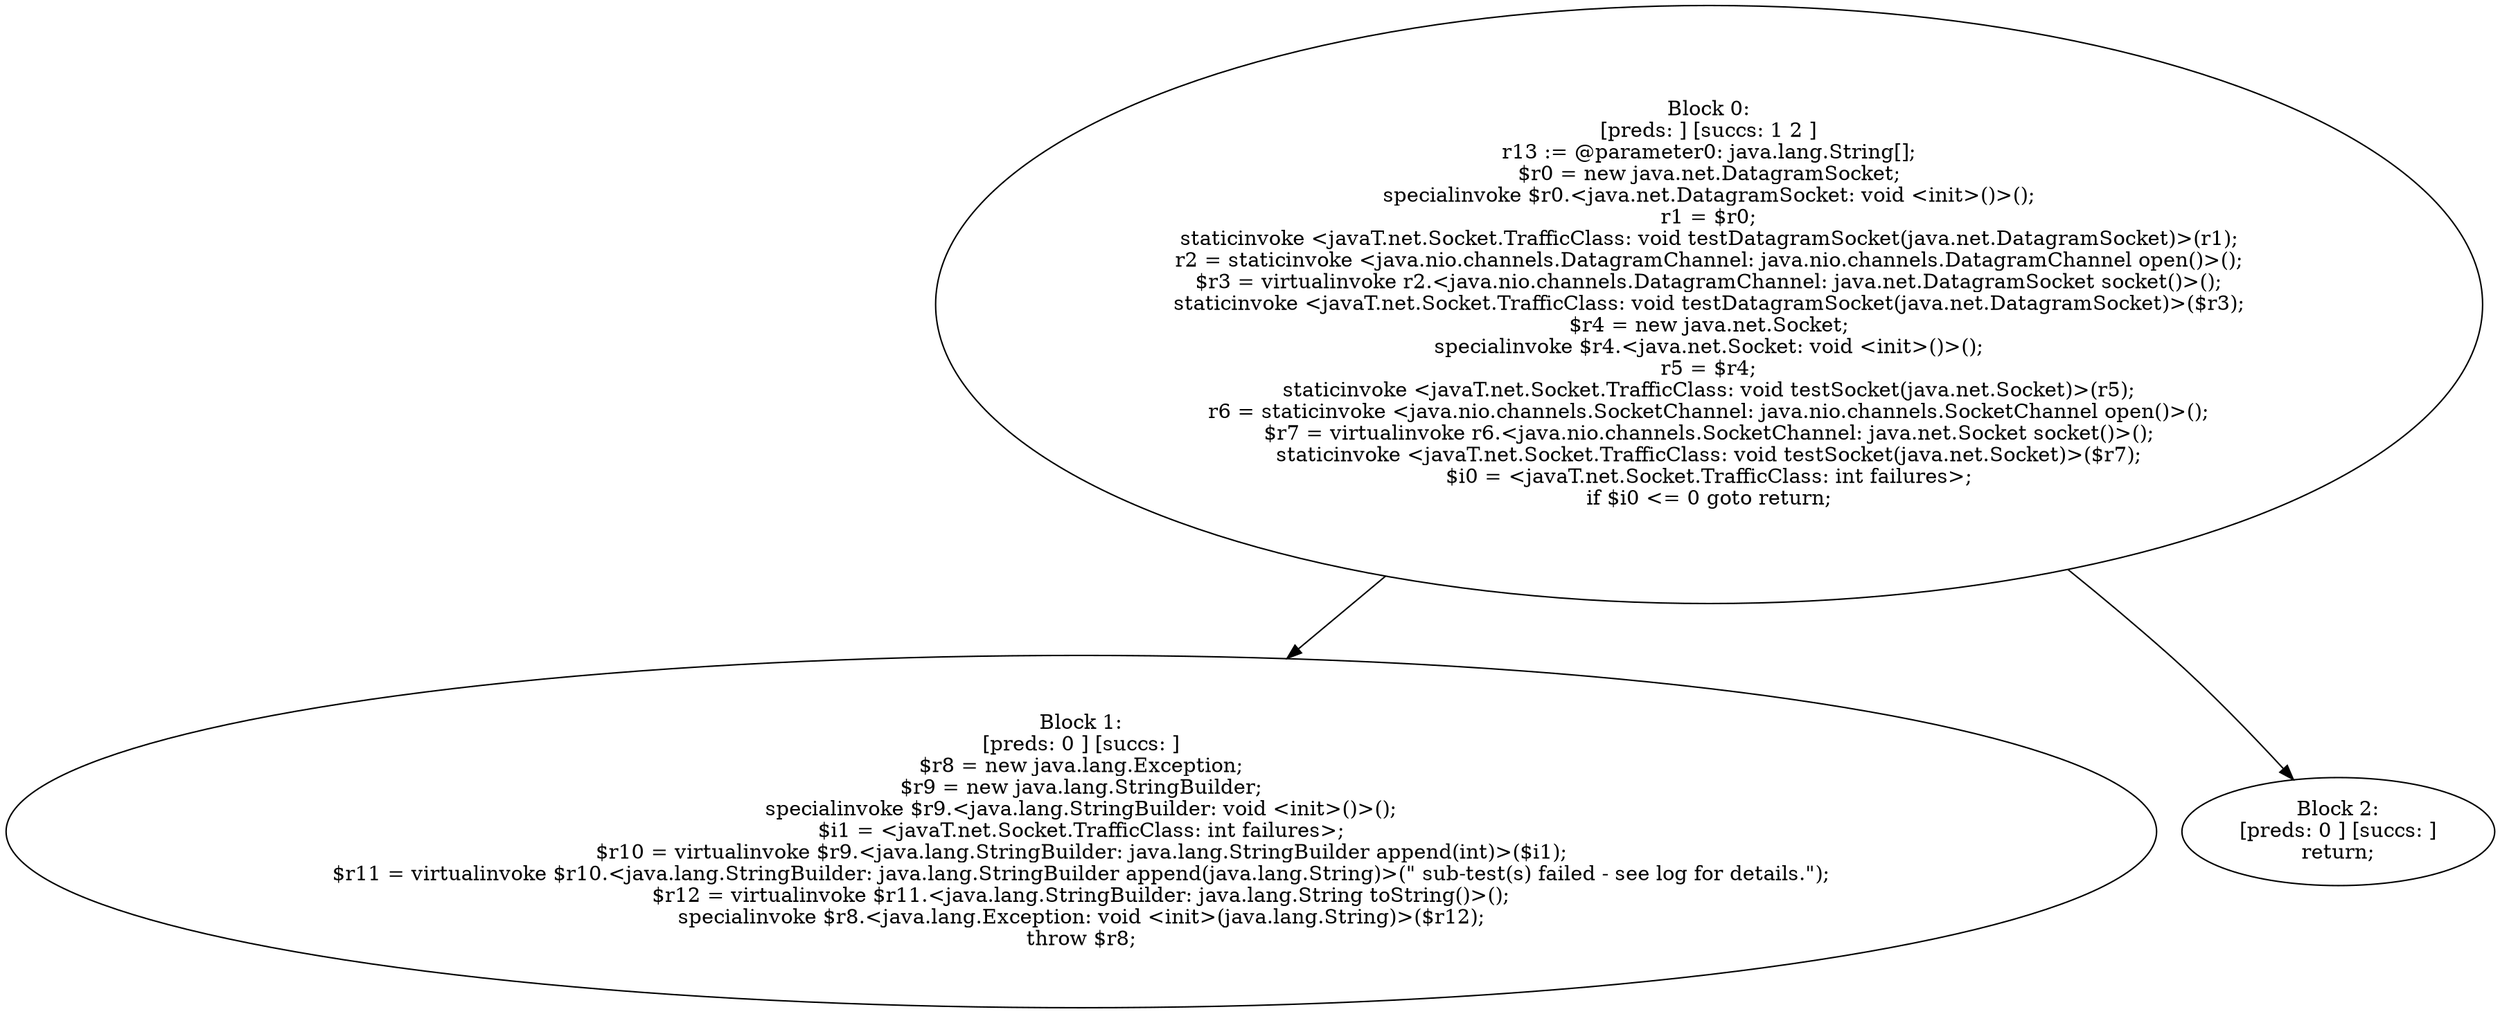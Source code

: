 digraph "unitGraph" {
    "Block 0:
[preds: ] [succs: 1 2 ]
r13 := @parameter0: java.lang.String[];
$r0 = new java.net.DatagramSocket;
specialinvoke $r0.<java.net.DatagramSocket: void <init>()>();
r1 = $r0;
staticinvoke <javaT.net.Socket.TrafficClass: void testDatagramSocket(java.net.DatagramSocket)>(r1);
r2 = staticinvoke <java.nio.channels.DatagramChannel: java.nio.channels.DatagramChannel open()>();
$r3 = virtualinvoke r2.<java.nio.channels.DatagramChannel: java.net.DatagramSocket socket()>();
staticinvoke <javaT.net.Socket.TrafficClass: void testDatagramSocket(java.net.DatagramSocket)>($r3);
$r4 = new java.net.Socket;
specialinvoke $r4.<java.net.Socket: void <init>()>();
r5 = $r4;
staticinvoke <javaT.net.Socket.TrafficClass: void testSocket(java.net.Socket)>(r5);
r6 = staticinvoke <java.nio.channels.SocketChannel: java.nio.channels.SocketChannel open()>();
$r7 = virtualinvoke r6.<java.nio.channels.SocketChannel: java.net.Socket socket()>();
staticinvoke <javaT.net.Socket.TrafficClass: void testSocket(java.net.Socket)>($r7);
$i0 = <javaT.net.Socket.TrafficClass: int failures>;
if $i0 <= 0 goto return;
"
    "Block 1:
[preds: 0 ] [succs: ]
$r8 = new java.lang.Exception;
$r9 = new java.lang.StringBuilder;
specialinvoke $r9.<java.lang.StringBuilder: void <init>()>();
$i1 = <javaT.net.Socket.TrafficClass: int failures>;
$r10 = virtualinvoke $r9.<java.lang.StringBuilder: java.lang.StringBuilder append(int)>($i1);
$r11 = virtualinvoke $r10.<java.lang.StringBuilder: java.lang.StringBuilder append(java.lang.String)>(\" sub-test(s) failed - see log for details.\");
$r12 = virtualinvoke $r11.<java.lang.StringBuilder: java.lang.String toString()>();
specialinvoke $r8.<java.lang.Exception: void <init>(java.lang.String)>($r12);
throw $r8;
"
    "Block 2:
[preds: 0 ] [succs: ]
return;
"
    "Block 0:
[preds: ] [succs: 1 2 ]
r13 := @parameter0: java.lang.String[];
$r0 = new java.net.DatagramSocket;
specialinvoke $r0.<java.net.DatagramSocket: void <init>()>();
r1 = $r0;
staticinvoke <javaT.net.Socket.TrafficClass: void testDatagramSocket(java.net.DatagramSocket)>(r1);
r2 = staticinvoke <java.nio.channels.DatagramChannel: java.nio.channels.DatagramChannel open()>();
$r3 = virtualinvoke r2.<java.nio.channels.DatagramChannel: java.net.DatagramSocket socket()>();
staticinvoke <javaT.net.Socket.TrafficClass: void testDatagramSocket(java.net.DatagramSocket)>($r3);
$r4 = new java.net.Socket;
specialinvoke $r4.<java.net.Socket: void <init>()>();
r5 = $r4;
staticinvoke <javaT.net.Socket.TrafficClass: void testSocket(java.net.Socket)>(r5);
r6 = staticinvoke <java.nio.channels.SocketChannel: java.nio.channels.SocketChannel open()>();
$r7 = virtualinvoke r6.<java.nio.channels.SocketChannel: java.net.Socket socket()>();
staticinvoke <javaT.net.Socket.TrafficClass: void testSocket(java.net.Socket)>($r7);
$i0 = <javaT.net.Socket.TrafficClass: int failures>;
if $i0 <= 0 goto return;
"->"Block 1:
[preds: 0 ] [succs: ]
$r8 = new java.lang.Exception;
$r9 = new java.lang.StringBuilder;
specialinvoke $r9.<java.lang.StringBuilder: void <init>()>();
$i1 = <javaT.net.Socket.TrafficClass: int failures>;
$r10 = virtualinvoke $r9.<java.lang.StringBuilder: java.lang.StringBuilder append(int)>($i1);
$r11 = virtualinvoke $r10.<java.lang.StringBuilder: java.lang.StringBuilder append(java.lang.String)>(\" sub-test(s) failed - see log for details.\");
$r12 = virtualinvoke $r11.<java.lang.StringBuilder: java.lang.String toString()>();
specialinvoke $r8.<java.lang.Exception: void <init>(java.lang.String)>($r12);
throw $r8;
";
    "Block 0:
[preds: ] [succs: 1 2 ]
r13 := @parameter0: java.lang.String[];
$r0 = new java.net.DatagramSocket;
specialinvoke $r0.<java.net.DatagramSocket: void <init>()>();
r1 = $r0;
staticinvoke <javaT.net.Socket.TrafficClass: void testDatagramSocket(java.net.DatagramSocket)>(r1);
r2 = staticinvoke <java.nio.channels.DatagramChannel: java.nio.channels.DatagramChannel open()>();
$r3 = virtualinvoke r2.<java.nio.channels.DatagramChannel: java.net.DatagramSocket socket()>();
staticinvoke <javaT.net.Socket.TrafficClass: void testDatagramSocket(java.net.DatagramSocket)>($r3);
$r4 = new java.net.Socket;
specialinvoke $r4.<java.net.Socket: void <init>()>();
r5 = $r4;
staticinvoke <javaT.net.Socket.TrafficClass: void testSocket(java.net.Socket)>(r5);
r6 = staticinvoke <java.nio.channels.SocketChannel: java.nio.channels.SocketChannel open()>();
$r7 = virtualinvoke r6.<java.nio.channels.SocketChannel: java.net.Socket socket()>();
staticinvoke <javaT.net.Socket.TrafficClass: void testSocket(java.net.Socket)>($r7);
$i0 = <javaT.net.Socket.TrafficClass: int failures>;
if $i0 <= 0 goto return;
"->"Block 2:
[preds: 0 ] [succs: ]
return;
";
}
